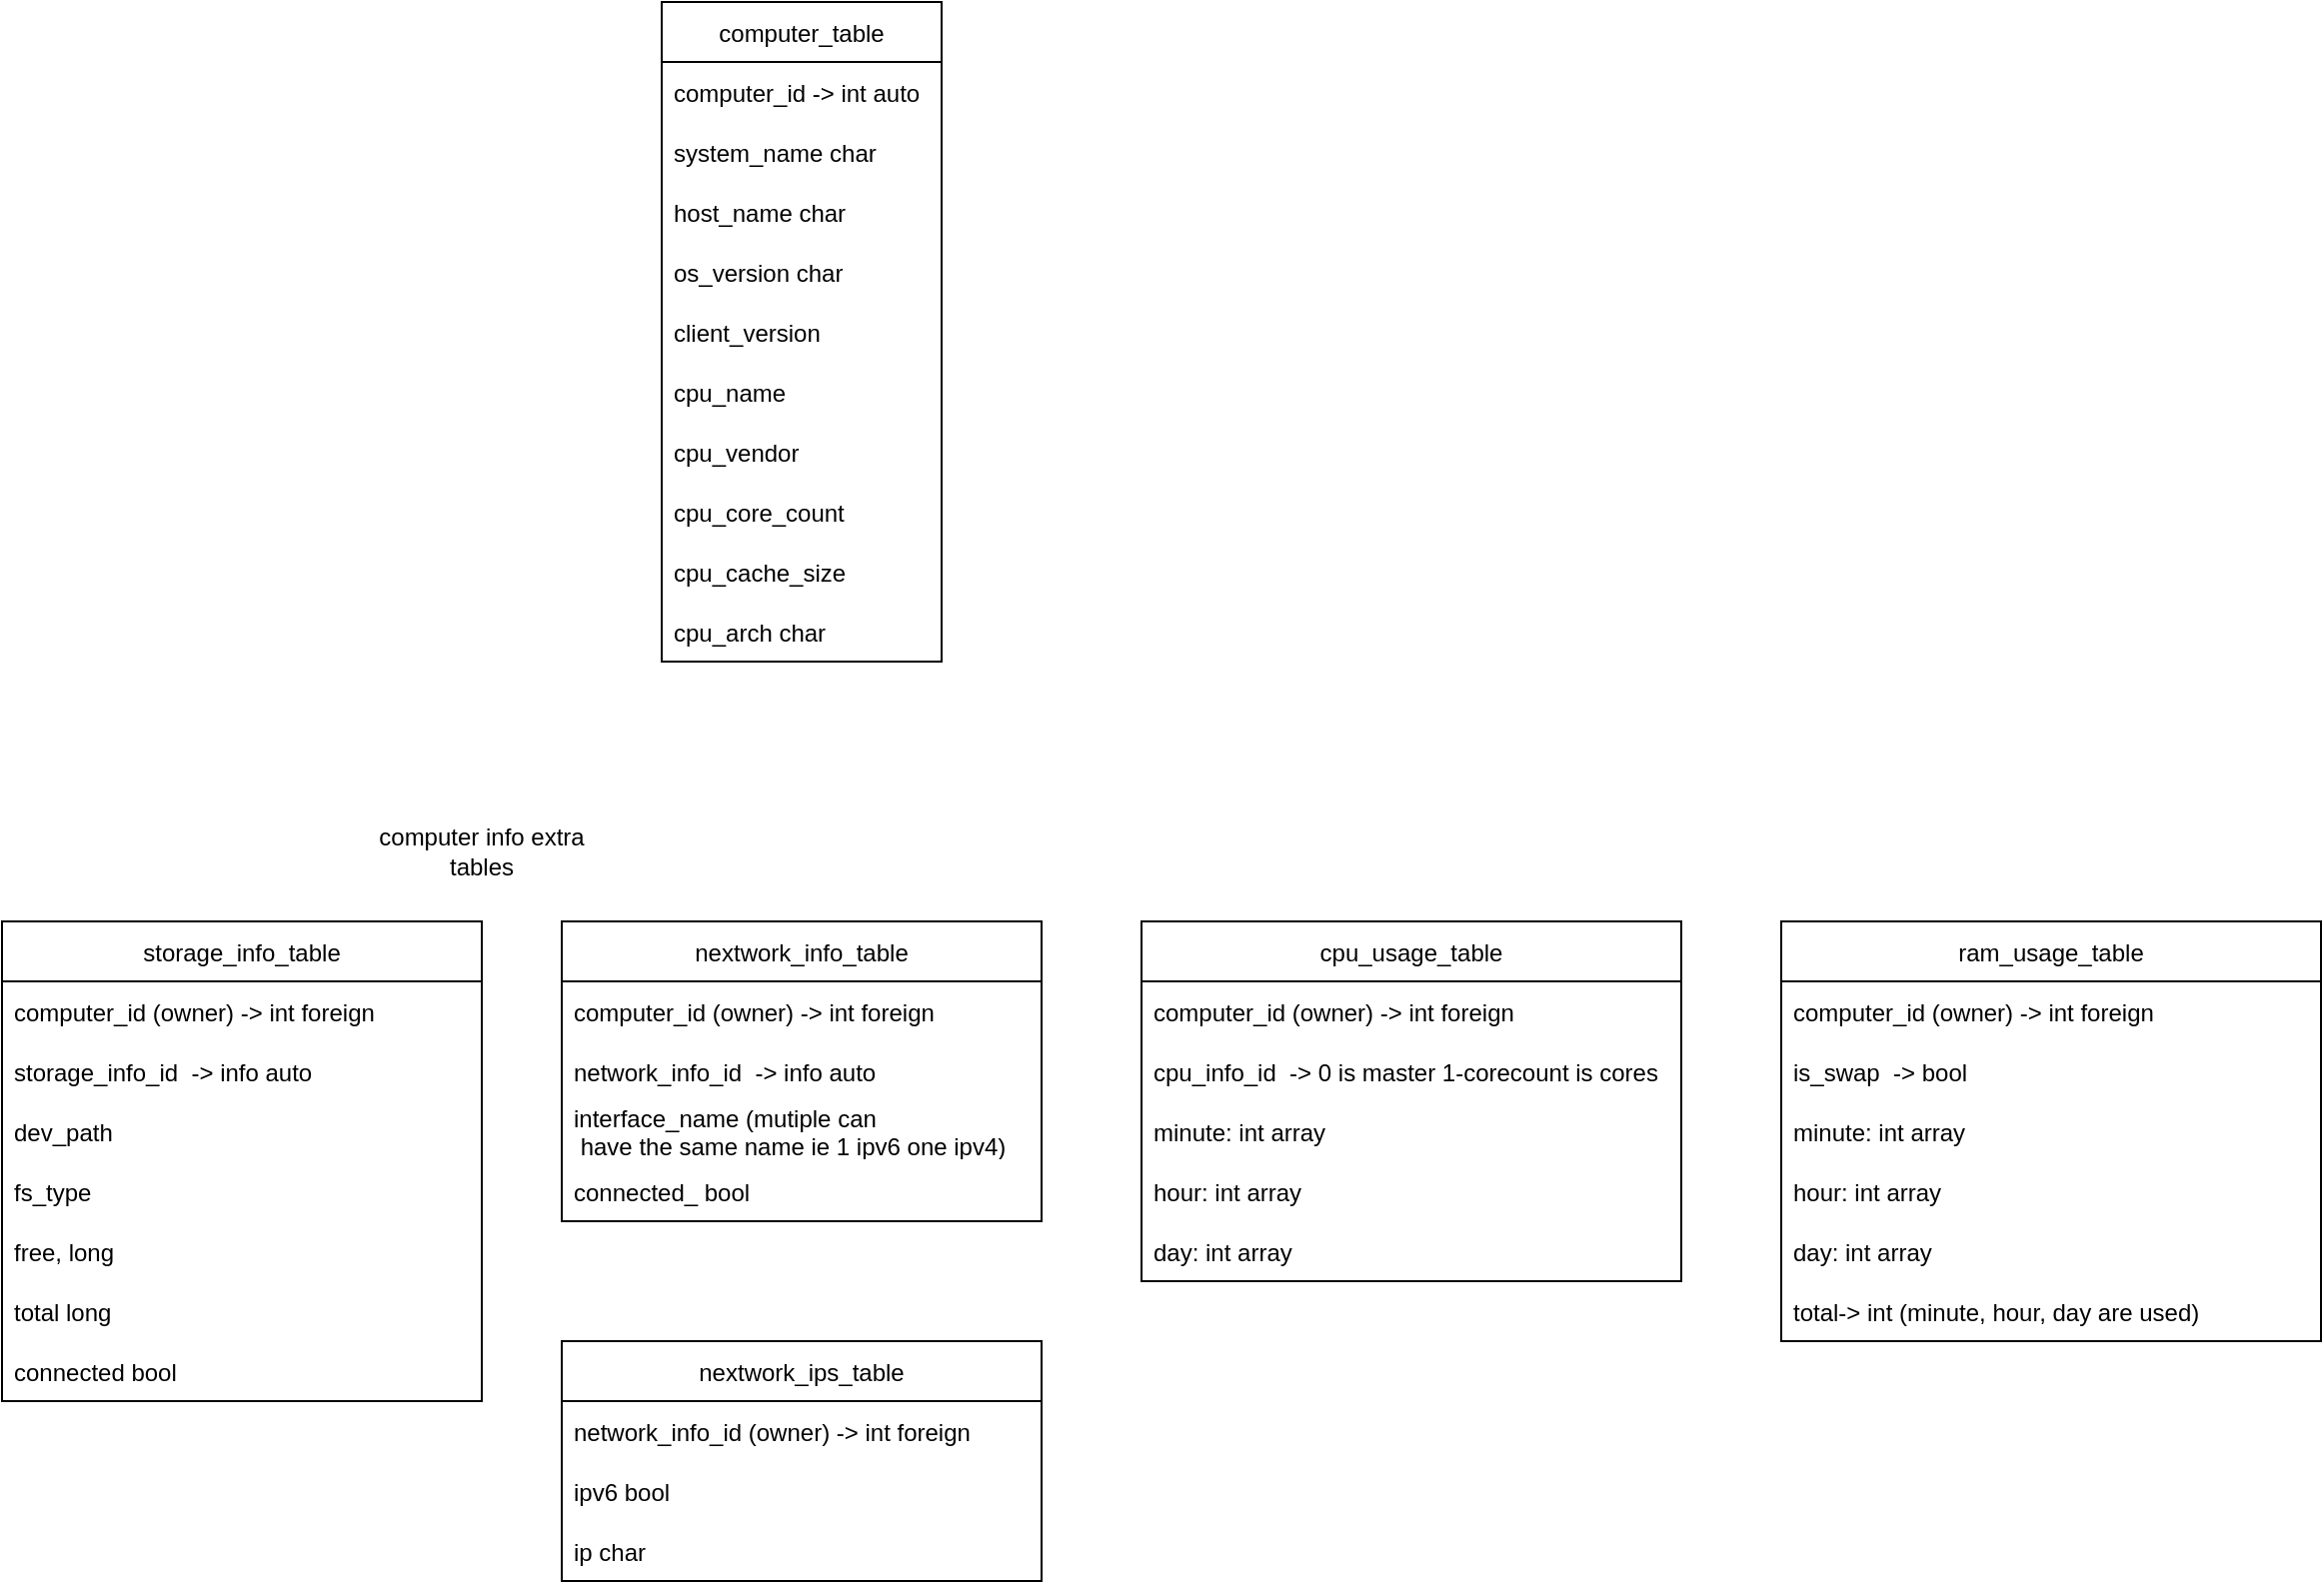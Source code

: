 <mxfile version="16.0.0" type="device"><diagram id="o1mnt2mngnpl8aFL-f3V" name="Page-1"><mxGraphModel dx="920" dy="1451" grid="1" gridSize="10" guides="1" tooltips="1" connect="1" arrows="1" fold="1" page="1" pageScale="1" pageWidth="850" pageHeight="1100" math="0" shadow="0"><root><mxCell id="0"/><mxCell id="1" parent="0"/><mxCell id="Dq3AfqBMrV1DqcY7b3AR-4" value="computer_table" style="swimlane;fontStyle=0;childLayout=stackLayout;horizontal=1;startSize=30;horizontalStack=0;resizeParent=1;resizeParentMax=0;resizeLast=0;collapsible=1;marginBottom=0;" parent="1" vertex="1"><mxGeometry x="410" y="270" width="140" height="330" as="geometry"/></mxCell><mxCell id="Dq3AfqBMrV1DqcY7b3AR-5" value="computer_id -&gt; int auto" style="text;strokeColor=none;fillColor=none;align=left;verticalAlign=middle;spacingLeft=4;spacingRight=4;overflow=hidden;points=[[0,0.5],[1,0.5]];portConstraint=eastwest;rotatable=0;" parent="Dq3AfqBMrV1DqcY7b3AR-4" vertex="1"><mxGeometry y="30" width="140" height="30" as="geometry"/></mxCell><mxCell id="Dq3AfqBMrV1DqcY7b3AR-6" value="system_name char" style="text;strokeColor=none;fillColor=none;align=left;verticalAlign=middle;spacingLeft=4;spacingRight=4;overflow=hidden;points=[[0,0.5],[1,0.5]];portConstraint=eastwest;rotatable=0;" parent="Dq3AfqBMrV1DqcY7b3AR-4" vertex="1"><mxGeometry y="60" width="140" height="30" as="geometry"/></mxCell><mxCell id="Dq3AfqBMrV1DqcY7b3AR-7" value="host_name char" style="text;strokeColor=none;fillColor=none;align=left;verticalAlign=middle;spacingLeft=4;spacingRight=4;overflow=hidden;points=[[0,0.5],[1,0.5]];portConstraint=eastwest;rotatable=0;" parent="Dq3AfqBMrV1DqcY7b3AR-4" vertex="1"><mxGeometry y="90" width="140" height="30" as="geometry"/></mxCell><mxCell id="Dq3AfqBMrV1DqcY7b3AR-8" value="os_version char" style="text;strokeColor=none;fillColor=none;align=left;verticalAlign=middle;spacingLeft=4;spacingRight=4;overflow=hidden;points=[[0,0.5],[1,0.5]];portConstraint=eastwest;rotatable=0;" parent="Dq3AfqBMrV1DqcY7b3AR-4" vertex="1"><mxGeometry y="120" width="140" height="30" as="geometry"/></mxCell><mxCell id="Dq3AfqBMrV1DqcY7b3AR-9" value="client_version" style="text;strokeColor=none;fillColor=none;align=left;verticalAlign=middle;spacingLeft=4;spacingRight=4;overflow=hidden;points=[[0,0.5],[1,0.5]];portConstraint=eastwest;rotatable=0;" parent="Dq3AfqBMrV1DqcY7b3AR-4" vertex="1"><mxGeometry y="150" width="140" height="30" as="geometry"/></mxCell><mxCell id="Dq3AfqBMrV1DqcY7b3AR-10" value="cpu_name" style="text;strokeColor=none;fillColor=none;align=left;verticalAlign=middle;spacingLeft=4;spacingRight=4;overflow=hidden;points=[[0,0.5],[1,0.5]];portConstraint=eastwest;rotatable=0;" parent="Dq3AfqBMrV1DqcY7b3AR-4" vertex="1"><mxGeometry y="180" width="140" height="30" as="geometry"/></mxCell><mxCell id="Dq3AfqBMrV1DqcY7b3AR-11" value="cpu_vendor" style="text;strokeColor=none;fillColor=none;align=left;verticalAlign=middle;spacingLeft=4;spacingRight=4;overflow=hidden;points=[[0,0.5],[1,0.5]];portConstraint=eastwest;rotatable=0;" parent="Dq3AfqBMrV1DqcY7b3AR-4" vertex="1"><mxGeometry y="210" width="140" height="30" as="geometry"/></mxCell><mxCell id="Dq3AfqBMrV1DqcY7b3AR-12" value="cpu_core_count" style="text;strokeColor=none;fillColor=none;align=left;verticalAlign=middle;spacingLeft=4;spacingRight=4;overflow=hidden;points=[[0,0.5],[1,0.5]];portConstraint=eastwest;rotatable=0;" parent="Dq3AfqBMrV1DqcY7b3AR-4" vertex="1"><mxGeometry y="240" width="140" height="30" as="geometry"/></mxCell><mxCell id="Dq3AfqBMrV1DqcY7b3AR-13" value="cpu_cache_size" style="text;strokeColor=none;fillColor=none;align=left;verticalAlign=middle;spacingLeft=4;spacingRight=4;overflow=hidden;points=[[0,0.5],[1,0.5]];portConstraint=eastwest;rotatable=0;" parent="Dq3AfqBMrV1DqcY7b3AR-4" vertex="1"><mxGeometry y="270" width="140" height="30" as="geometry"/></mxCell><mxCell id="Dq3AfqBMrV1DqcY7b3AR-14" value="cpu_arch char" style="text;strokeColor=none;fillColor=none;align=left;verticalAlign=middle;spacingLeft=4;spacingRight=4;overflow=hidden;points=[[0,0.5],[1,0.5]];portConstraint=eastwest;rotatable=0;" parent="Dq3AfqBMrV1DqcY7b3AR-4" vertex="1"><mxGeometry y="300" width="140" height="30" as="geometry"/></mxCell><mxCell id="Dq3AfqBMrV1DqcY7b3AR-15" value="storage_info_table" style="swimlane;fontStyle=0;childLayout=stackLayout;horizontal=1;startSize=30;horizontalStack=0;resizeParent=1;resizeParentMax=0;resizeLast=0;collapsible=1;marginBottom=0;" parent="1" vertex="1"><mxGeometry x="80" y="730" width="240" height="240" as="geometry"/></mxCell><mxCell id="Dq3AfqBMrV1DqcY7b3AR-16" value="computer_id (owner) -&gt; int foreign" style="text;strokeColor=none;fillColor=none;align=left;verticalAlign=middle;spacingLeft=4;spacingRight=4;overflow=hidden;points=[[0,0.5],[1,0.5]];portConstraint=eastwest;rotatable=0;" parent="Dq3AfqBMrV1DqcY7b3AR-15" vertex="1"><mxGeometry y="30" width="240" height="30" as="geometry"/></mxCell><mxCell id="Dq3AfqBMrV1DqcY7b3AR-17" value="storage_info_id  -&gt; info auto" style="text;strokeColor=none;fillColor=none;align=left;verticalAlign=middle;spacingLeft=4;spacingRight=4;overflow=hidden;points=[[0,0.5],[1,0.5]];portConstraint=eastwest;rotatable=0;" parent="Dq3AfqBMrV1DqcY7b3AR-15" vertex="1"><mxGeometry y="60" width="240" height="30" as="geometry"/></mxCell><mxCell id="Dq3AfqBMrV1DqcY7b3AR-18" value="dev_path" style="text;strokeColor=none;fillColor=none;align=left;verticalAlign=middle;spacingLeft=4;spacingRight=4;overflow=hidden;points=[[0,0.5],[1,0.5]];portConstraint=eastwest;rotatable=0;" parent="Dq3AfqBMrV1DqcY7b3AR-15" vertex="1"><mxGeometry y="90" width="240" height="30" as="geometry"/></mxCell><mxCell id="Dq3AfqBMrV1DqcY7b3AR-19" value="fs_type" style="text;strokeColor=none;fillColor=none;align=left;verticalAlign=middle;spacingLeft=4;spacingRight=4;overflow=hidden;points=[[0,0.5],[1,0.5]];portConstraint=eastwest;rotatable=0;" parent="Dq3AfqBMrV1DqcY7b3AR-15" vertex="1"><mxGeometry y="120" width="240" height="30" as="geometry"/></mxCell><mxCell id="Dq3AfqBMrV1DqcY7b3AR-20" value="free, long" style="text;strokeColor=none;fillColor=none;align=left;verticalAlign=middle;spacingLeft=4;spacingRight=4;overflow=hidden;points=[[0,0.5],[1,0.5]];portConstraint=eastwest;rotatable=0;" parent="Dq3AfqBMrV1DqcY7b3AR-15" vertex="1"><mxGeometry y="150" width="240" height="30" as="geometry"/></mxCell><mxCell id="Dq3AfqBMrV1DqcY7b3AR-21" value="total long" style="text;strokeColor=none;fillColor=none;align=left;verticalAlign=middle;spacingLeft=4;spacingRight=4;overflow=hidden;points=[[0,0.5],[1,0.5]];portConstraint=eastwest;rotatable=0;" parent="Dq3AfqBMrV1DqcY7b3AR-15" vertex="1"><mxGeometry y="180" width="240" height="30" as="geometry"/></mxCell><mxCell id="TZgmULbsusUM4Yr_qOqU-15" value="connected bool" style="text;strokeColor=none;fillColor=none;align=left;verticalAlign=middle;spacingLeft=4;spacingRight=4;overflow=hidden;points=[[0,0.5],[1,0.5]];portConstraint=eastwest;rotatable=0;" vertex="1" parent="Dq3AfqBMrV1DqcY7b3AR-15"><mxGeometry y="210" width="240" height="30" as="geometry"/></mxCell><mxCell id="Dq3AfqBMrV1DqcY7b3AR-27" value="computer info extra tables" style="text;html=1;strokeColor=none;fillColor=none;align=center;verticalAlign=middle;whiteSpace=wrap;rounded=0;" parent="1" vertex="1"><mxGeometry x="250" y="680" width="140" height="30" as="geometry"/></mxCell><mxCell id="Dq3AfqBMrV1DqcY7b3AR-28" value="nextwork_info_table" style="swimlane;fontStyle=0;childLayout=stackLayout;horizontal=1;startSize=30;horizontalStack=0;resizeParent=1;resizeParentMax=0;resizeLast=0;collapsible=1;marginBottom=0;" parent="1" vertex="1"><mxGeometry x="360" y="730" width="240" height="150" as="geometry"/></mxCell><mxCell id="Dq3AfqBMrV1DqcY7b3AR-29" value="computer_id (owner) -&gt; int foreign" style="text;strokeColor=none;fillColor=none;align=left;verticalAlign=middle;spacingLeft=4;spacingRight=4;overflow=hidden;points=[[0,0.5],[1,0.5]];portConstraint=eastwest;rotatable=0;" parent="Dq3AfqBMrV1DqcY7b3AR-28" vertex="1"><mxGeometry y="30" width="240" height="30" as="geometry"/></mxCell><mxCell id="Dq3AfqBMrV1DqcY7b3AR-30" value="network_info_id  -&gt; info auto" style="text;strokeColor=none;fillColor=none;align=left;verticalAlign=middle;spacingLeft=4;spacingRight=4;overflow=hidden;points=[[0,0.5],[1,0.5]];portConstraint=eastwest;rotatable=0;" parent="Dq3AfqBMrV1DqcY7b3AR-28" vertex="1"><mxGeometry y="60" width="240" height="30" as="geometry"/></mxCell><mxCell id="Dq3AfqBMrV1DqcY7b3AR-31" value="interface_name (mutiple can&#10; have the same name ie 1 ipv6 one ipv4)" style="text;strokeColor=none;fillColor=none;align=left;verticalAlign=middle;spacingLeft=4;spacingRight=4;overflow=hidden;points=[[0,0.5],[1,0.5]];portConstraint=eastwest;rotatable=0;" parent="Dq3AfqBMrV1DqcY7b3AR-28" vertex="1"><mxGeometry y="90" width="240" height="30" as="geometry"/></mxCell><mxCell id="Dq3AfqBMrV1DqcY7b3AR-34" value="connected_ bool" style="text;strokeColor=none;fillColor=none;align=left;verticalAlign=middle;spacingLeft=4;spacingRight=4;overflow=hidden;points=[[0,0.5],[1,0.5]];portConstraint=eastwest;rotatable=0;" parent="Dq3AfqBMrV1DqcY7b3AR-28" vertex="1"><mxGeometry y="120" width="240" height="30" as="geometry"/></mxCell><mxCell id="Dq3AfqBMrV1DqcY7b3AR-35" value="cpu_usage_table" style="swimlane;fontStyle=0;childLayout=stackLayout;horizontal=1;startSize=30;horizontalStack=0;resizeParent=1;resizeParentMax=0;resizeLast=0;collapsible=1;marginBottom=0;" parent="1" vertex="1"><mxGeometry x="650" y="730" width="270" height="180" as="geometry"/></mxCell><mxCell id="Dq3AfqBMrV1DqcY7b3AR-36" value="computer_id (owner) -&gt; int foreign" style="text;strokeColor=none;fillColor=none;align=left;verticalAlign=middle;spacingLeft=4;spacingRight=4;overflow=hidden;points=[[0,0.5],[1,0.5]];portConstraint=eastwest;rotatable=0;" parent="Dq3AfqBMrV1DqcY7b3AR-35" vertex="1"><mxGeometry y="30" width="270" height="30" as="geometry"/></mxCell><mxCell id="Dq3AfqBMrV1DqcY7b3AR-37" value="cpu_info_id  -&gt; 0 is master 1-corecount is cores" style="text;strokeColor=none;fillColor=none;align=left;verticalAlign=middle;spacingLeft=4;spacingRight=4;overflow=hidden;points=[[0,0.5],[1,0.5]];portConstraint=eastwest;rotatable=0;" parent="Dq3AfqBMrV1DqcY7b3AR-35" vertex="1"><mxGeometry y="60" width="270" height="30" as="geometry"/></mxCell><mxCell id="Dq3AfqBMrV1DqcY7b3AR-38" value="minute: int array" style="text;strokeColor=none;fillColor=none;align=left;verticalAlign=middle;spacingLeft=4;spacingRight=4;overflow=hidden;points=[[0,0.5],[1,0.5]];portConstraint=eastwest;rotatable=0;" parent="Dq3AfqBMrV1DqcY7b3AR-35" vertex="1"><mxGeometry y="90" width="270" height="30" as="geometry"/></mxCell><mxCell id="Dq3AfqBMrV1DqcY7b3AR-39" value="hour: int array" style="text;strokeColor=none;fillColor=none;align=left;verticalAlign=middle;spacingLeft=4;spacingRight=4;overflow=hidden;points=[[0,0.5],[1,0.5]];portConstraint=eastwest;rotatable=0;" parent="Dq3AfqBMrV1DqcY7b3AR-35" vertex="1"><mxGeometry y="120" width="270" height="30" as="geometry"/></mxCell><mxCell id="Dq3AfqBMrV1DqcY7b3AR-40" value="day: int array" style="text;strokeColor=none;fillColor=none;align=left;verticalAlign=middle;spacingLeft=4;spacingRight=4;overflow=hidden;points=[[0,0.5],[1,0.5]];portConstraint=eastwest;rotatable=0;" parent="Dq3AfqBMrV1DqcY7b3AR-35" vertex="1"><mxGeometry y="150" width="270" height="30" as="geometry"/></mxCell><mxCell id="TZgmULbsusUM4Yr_qOqU-2" value="ram_usage_table" style="swimlane;fontStyle=0;childLayout=stackLayout;horizontal=1;startSize=30;horizontalStack=0;resizeParent=1;resizeParentMax=0;resizeLast=0;collapsible=1;marginBottom=0;" vertex="1" parent="1"><mxGeometry x="970" y="730" width="270" height="210" as="geometry"/></mxCell><mxCell id="TZgmULbsusUM4Yr_qOqU-3" value="computer_id (owner) -&gt; int foreign" style="text;strokeColor=none;fillColor=none;align=left;verticalAlign=middle;spacingLeft=4;spacingRight=4;overflow=hidden;points=[[0,0.5],[1,0.5]];portConstraint=eastwest;rotatable=0;" vertex="1" parent="TZgmULbsusUM4Yr_qOqU-2"><mxGeometry y="30" width="270" height="30" as="geometry"/></mxCell><mxCell id="TZgmULbsusUM4Yr_qOqU-4" value="is_swap  -&gt; bool" style="text;strokeColor=none;fillColor=none;align=left;verticalAlign=middle;spacingLeft=4;spacingRight=4;overflow=hidden;points=[[0,0.5],[1,0.5]];portConstraint=eastwest;rotatable=0;" vertex="1" parent="TZgmULbsusUM4Yr_qOqU-2"><mxGeometry y="60" width="270" height="30" as="geometry"/></mxCell><mxCell id="TZgmULbsusUM4Yr_qOqU-5" value="minute: int array" style="text;strokeColor=none;fillColor=none;align=left;verticalAlign=middle;spacingLeft=4;spacingRight=4;overflow=hidden;points=[[0,0.5],[1,0.5]];portConstraint=eastwest;rotatable=0;" vertex="1" parent="TZgmULbsusUM4Yr_qOqU-2"><mxGeometry y="90" width="270" height="30" as="geometry"/></mxCell><mxCell id="TZgmULbsusUM4Yr_qOqU-6" value="hour: int array" style="text;strokeColor=none;fillColor=none;align=left;verticalAlign=middle;spacingLeft=4;spacingRight=4;overflow=hidden;points=[[0,0.5],[1,0.5]];portConstraint=eastwest;rotatable=0;" vertex="1" parent="TZgmULbsusUM4Yr_qOqU-2"><mxGeometry y="120" width="270" height="30" as="geometry"/></mxCell><mxCell id="TZgmULbsusUM4Yr_qOqU-7" value="day: int array" style="text;strokeColor=none;fillColor=none;align=left;verticalAlign=middle;spacingLeft=4;spacingRight=4;overflow=hidden;points=[[0,0.5],[1,0.5]];portConstraint=eastwest;rotatable=0;" vertex="1" parent="TZgmULbsusUM4Yr_qOqU-2"><mxGeometry y="150" width="270" height="30" as="geometry"/></mxCell><mxCell id="TZgmULbsusUM4Yr_qOqU-8" value="total-&gt; int (minute, hour, day are used)" style="text;strokeColor=none;fillColor=none;align=left;verticalAlign=middle;spacingLeft=4;spacingRight=4;overflow=hidden;points=[[0,0.5],[1,0.5]];portConstraint=eastwest;rotatable=0;" vertex="1" parent="TZgmULbsusUM4Yr_qOqU-2"><mxGeometry y="180" width="270" height="30" as="geometry"/></mxCell><mxCell id="TZgmULbsusUM4Yr_qOqU-9" value="nextwork_ips_table" style="swimlane;fontStyle=0;childLayout=stackLayout;horizontal=1;startSize=30;horizontalStack=0;resizeParent=1;resizeParentMax=0;resizeLast=0;collapsible=1;marginBottom=0;" vertex="1" parent="1"><mxGeometry x="360" y="940" width="240" height="120" as="geometry"/></mxCell><mxCell id="TZgmULbsusUM4Yr_qOqU-10" value="network_info_id (owner) -&gt; int foreign" style="text;strokeColor=none;fillColor=none;align=left;verticalAlign=middle;spacingLeft=4;spacingRight=4;overflow=hidden;points=[[0,0.5],[1,0.5]];portConstraint=eastwest;rotatable=0;" vertex="1" parent="TZgmULbsusUM4Yr_qOqU-9"><mxGeometry y="30" width="240" height="30" as="geometry"/></mxCell><mxCell id="TZgmULbsusUM4Yr_qOqU-13" value="ipv6 bool" style="text;strokeColor=none;fillColor=none;align=left;verticalAlign=middle;spacingLeft=4;spacingRight=4;overflow=hidden;points=[[0,0.5],[1,0.5]];portConstraint=eastwest;rotatable=0;" vertex="1" parent="TZgmULbsusUM4Yr_qOqU-9"><mxGeometry y="60" width="240" height="30" as="geometry"/></mxCell><mxCell id="TZgmULbsusUM4Yr_qOqU-14" value="ip char" style="text;strokeColor=none;fillColor=none;align=left;verticalAlign=middle;spacingLeft=4;spacingRight=4;overflow=hidden;points=[[0,0.5],[1,0.5]];portConstraint=eastwest;rotatable=0;" vertex="1" parent="TZgmULbsusUM4Yr_qOqU-9"><mxGeometry y="90" width="240" height="30" as="geometry"/></mxCell></root></mxGraphModel></diagram></mxfile>